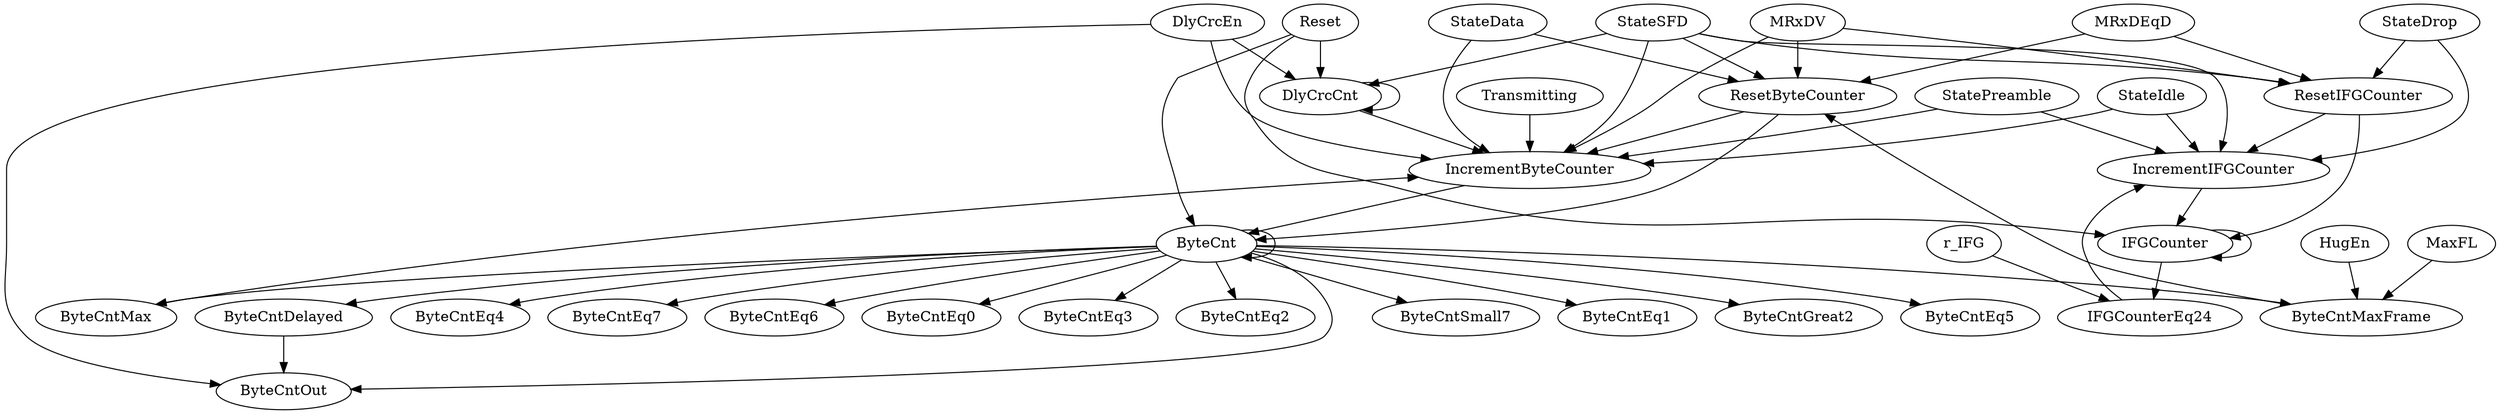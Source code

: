 digraph "" {
	MRxDV -> ResetByteCounter	 [weight=1.0];
	MRxDV -> ResetIFGCounter	 [weight=1.0];
	MRxDV -> IncrementByteCounter	 [weight=1.0];
	StateSFD -> ResetByteCounter	 [weight=1.0];
	StateSFD -> ResetIFGCounter	 [weight=1.0];
	StateSFD -> IncrementByteCounter	 [weight=1.0];
	StateSFD -> DlyCrcCnt	 [weight=2.0];
	StateSFD -> IncrementIFGCounter	 [weight=1.0];
	ResetByteCounter -> ByteCnt	 [weight=2.0];
	ResetByteCounter -> IncrementByteCounter	 [weight=1.0];
	StateDrop -> ResetIFGCounter	 [weight=1.0];
	StateDrop -> IncrementIFGCounter	 [weight=1.0];
	DlyCrcEn -> ByteCntOut	 [weight=1.0];
	DlyCrcEn -> IncrementByteCounter	 [weight=1.0];
	DlyCrcEn -> DlyCrcCnt	 [weight=3.0];
	r_IFG -> IFGCounterEq24	 [weight=1.0];
	ByteCnt -> ByteCntSmall7	 [weight=1.0];
	ByteCnt -> ByteCntOut	 [weight=1.0];
	ByteCnt -> ByteCnt	 [weight=1.0];
	ByteCnt -> ByteCntEq1	 [weight=1.0];
	ByteCnt -> ByteCntMax	 [weight=1.0];
	ByteCnt -> ByteCntDelayed	 [weight=1.0];
	ByteCnt -> ByteCntMaxFrame	 [weight=1.0];
	ByteCnt -> ByteCntGreat2	 [weight=1.0];
	ByteCnt -> ByteCntEq5	 [weight=1.0];
	ByteCnt -> ByteCntEq4	 [weight=1.0];
	ByteCnt -> ByteCntEq7	 [weight=1.0];
	ByteCnt -> ByteCntEq6	 [weight=1.0];
	ByteCnt -> ByteCntEq0	 [weight=1.0];
	ByteCnt -> ByteCntEq3	 [weight=1.0];
	ByteCnt -> ByteCntEq2	 [weight=1.0];
	IFGCounter -> IFGCounter	 [weight=1.0];
	IFGCounter -> IFGCounterEq24	 [weight=1.0];
	MRxDEqD -> ResetByteCounter	 [weight=1.0];
	MRxDEqD -> ResetIFGCounter	 [weight=1.0];
	StateData -> ResetByteCounter	 [weight=1.0];
	StateData -> IncrementByteCounter	 [weight=1.0];
	IFGCounterEq24 -> IncrementIFGCounter	 [weight=1.0];
	StateIdle -> IncrementByteCounter	 [weight=1.0];
	StateIdle -> IncrementIFGCounter	 [weight=1.0];
	ResetIFGCounter -> IFGCounter	 [weight=2.0];
	ResetIFGCounter -> IncrementIFGCounter	 [weight=1.0];
	StatePreamble -> IncrementByteCounter	 [weight=1.0];
	StatePreamble -> IncrementIFGCounter	 [weight=1.0];
	Reset -> ByteCnt	 [weight=3.0];
	Reset -> IFGCounter	 [weight=3.0];
	Reset -> DlyCrcCnt	 [weight=4.0];
	HugEn -> ByteCntMaxFrame	 [weight=1.0];
	IncrementByteCounter -> ByteCnt	 [weight=1.0];
	DlyCrcCnt -> IncrementByteCounter	 [weight=1.0];
	DlyCrcCnt -> DlyCrcCnt	 [weight=5.0];
	ByteCntMax -> IncrementByteCounter	 [weight=1.0];
	MaxFL -> ByteCntMaxFrame	 [weight=1.0];
	Transmitting -> IncrementByteCounter	 [weight=1.0];
	ByteCntDelayed -> ByteCntOut	 [weight=1.0];
	ByteCntMaxFrame -> ResetByteCounter	 [weight=1.0];
	IncrementIFGCounter -> IFGCounter	 [weight=1.0];
}
